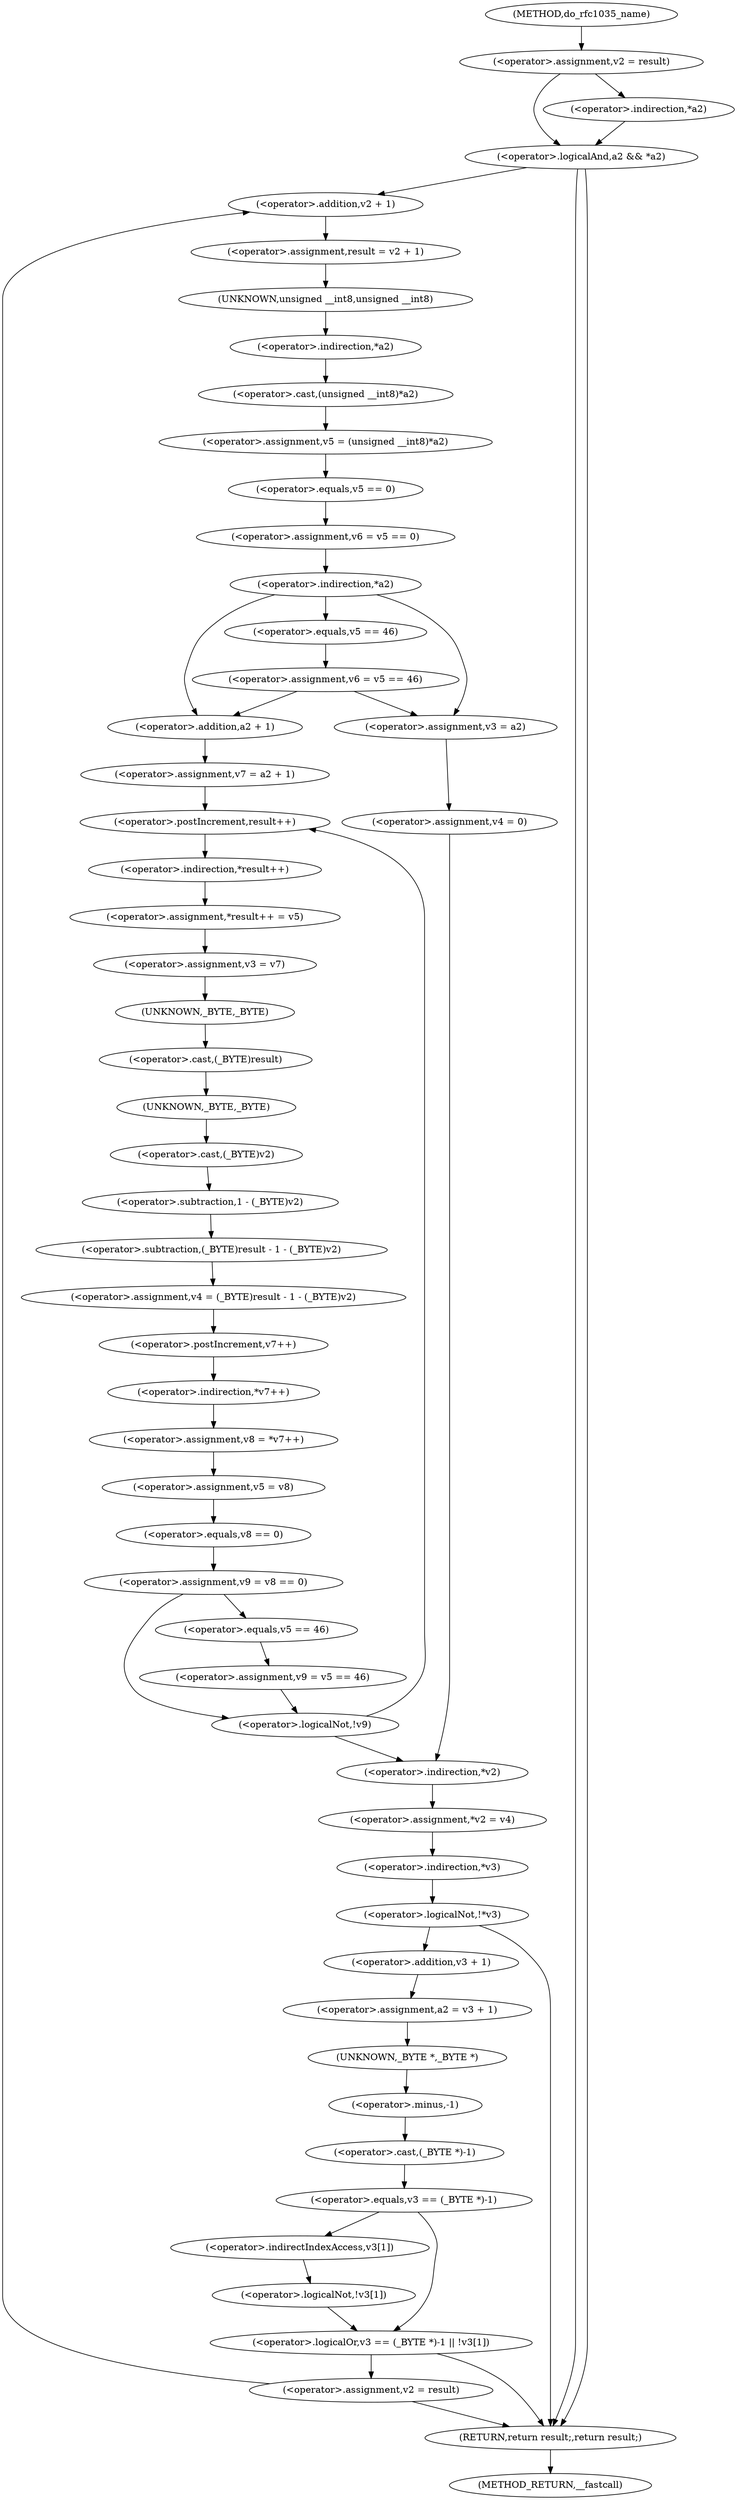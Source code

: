 digraph do_rfc1035_name {  
"1000121" [label = "(<operator>.assignment,v2 = result)" ]
"1000125" [label = "(<operator>.logicalAnd,a2 && *a2)" ]
"1000127" [label = "(<operator>.indirection,*a2)" ]
"1000133" [label = "(<operator>.assignment,result = v2 + 1)" ]
"1000135" [label = "(<operator>.addition,v2 + 1)" ]
"1000138" [label = "(<operator>.assignment,v5 = (unsigned __int8)*a2)" ]
"1000140" [label = "(<operator>.cast,(unsigned __int8)*a2)" ]
"1000141" [label = "(UNKNOWN,unsigned __int8,unsigned __int8)" ]
"1000142" [label = "(<operator>.indirection,*a2)" ]
"1000144" [label = "(<operator>.assignment,v6 = v5 == 0)" ]
"1000146" [label = "(<operator>.equals,v5 == 0)" ]
"1000150" [label = "(<operator>.indirection,*a2)" ]
"1000152" [label = "(<operator>.assignment,v6 = v5 == 46)" ]
"1000154" [label = "(<operator>.equals,v5 == 46)" ]
"1000160" [label = "(<operator>.assignment,v3 = a2)" ]
"1000163" [label = "(<operator>.assignment,v4 = 0)" ]
"1000168" [label = "(<operator>.assignment,v7 = a2 + 1)" ]
"1000170" [label = "(<operator>.addition,a2 + 1)" ]
"1000175" [label = "(<operator>.assignment,*result++ = v5)" ]
"1000176" [label = "(<operator>.indirection,*result++)" ]
"1000177" [label = "(<operator>.postIncrement,result++)" ]
"1000180" [label = "(<operator>.assignment,v3 = v7)" ]
"1000183" [label = "(<operator>.assignment,v4 = (_BYTE)result - 1 - (_BYTE)v2)" ]
"1000185" [label = "(<operator>.subtraction,(_BYTE)result - 1 - (_BYTE)v2)" ]
"1000186" [label = "(<operator>.cast,(_BYTE)result)" ]
"1000187" [label = "(UNKNOWN,_BYTE,_BYTE)" ]
"1000189" [label = "(<operator>.subtraction,1 - (_BYTE)v2)" ]
"1000191" [label = "(<operator>.cast,(_BYTE)v2)" ]
"1000192" [label = "(UNKNOWN,_BYTE,_BYTE)" ]
"1000194" [label = "(<operator>.assignment,v8 = *v7++)" ]
"1000196" [label = "(<operator>.indirection,*v7++)" ]
"1000197" [label = "(<operator>.postIncrement,v7++)" ]
"1000199" [label = "(<operator>.assignment,v5 = v8)" ]
"1000202" [label = "(<operator>.assignment,v9 = v8 == 0)" ]
"1000204" [label = "(<operator>.equals,v8 == 0)" ]
"1000209" [label = "(<operator>.assignment,v9 = v5 == 46)" ]
"1000211" [label = "(<operator>.equals,v5 == 46)" ]
"1000214" [label = "(<operator>.logicalNot,!v9)" ]
"1000216" [label = "(<operator>.assignment,*v2 = v4)" ]
"1000217" [label = "(<operator>.indirection,*v2)" ]
"1000221" [label = "(<operator>.logicalNot,!*v3)" ]
"1000222" [label = "(<operator>.indirection,*v3)" ]
"1000225" [label = "(<operator>.assignment,a2 = v3 + 1)" ]
"1000227" [label = "(<operator>.addition,v3 + 1)" ]
"1000231" [label = "(<operator>.logicalOr,v3 == (_BYTE *)-1 || !v3[1])" ]
"1000232" [label = "(<operator>.equals,v3 == (_BYTE *)-1)" ]
"1000234" [label = "(<operator>.cast,(_BYTE *)-1)" ]
"1000235" [label = "(UNKNOWN,_BYTE *,_BYTE *)" ]
"1000236" [label = "(<operator>.minus,-1)" ]
"1000238" [label = "(<operator>.logicalNot,!v3[1])" ]
"1000239" [label = "(<operator>.indirectIndexAccess,v3[1])" ]
"1000243" [label = "(<operator>.assignment,v2 = result)" ]
"1000246" [label = "(RETURN,return result;,return result;)" ]
"1000109" [label = "(METHOD,do_rfc1035_name)" ]
"1000248" [label = "(METHOD_RETURN,__fastcall)" ]
  "1000121" -> "1000125" 
  "1000121" -> "1000127" 
  "1000125" -> "1000135" 
  "1000125" -> "1000246" 
  "1000125" -> "1000246" 
  "1000127" -> "1000125" 
  "1000133" -> "1000141" 
  "1000135" -> "1000133" 
  "1000138" -> "1000146" 
  "1000140" -> "1000138" 
  "1000141" -> "1000142" 
  "1000142" -> "1000140" 
  "1000144" -> "1000150" 
  "1000146" -> "1000144" 
  "1000150" -> "1000154" 
  "1000150" -> "1000160" 
  "1000150" -> "1000170" 
  "1000152" -> "1000160" 
  "1000152" -> "1000170" 
  "1000154" -> "1000152" 
  "1000160" -> "1000163" 
  "1000163" -> "1000217" 
  "1000168" -> "1000177" 
  "1000170" -> "1000168" 
  "1000175" -> "1000180" 
  "1000176" -> "1000175" 
  "1000177" -> "1000176" 
  "1000180" -> "1000187" 
  "1000183" -> "1000197" 
  "1000185" -> "1000183" 
  "1000186" -> "1000192" 
  "1000187" -> "1000186" 
  "1000189" -> "1000185" 
  "1000191" -> "1000189" 
  "1000192" -> "1000191" 
  "1000194" -> "1000199" 
  "1000196" -> "1000194" 
  "1000197" -> "1000196" 
  "1000199" -> "1000204" 
  "1000202" -> "1000214" 
  "1000202" -> "1000211" 
  "1000204" -> "1000202" 
  "1000209" -> "1000214" 
  "1000211" -> "1000209" 
  "1000214" -> "1000177" 
  "1000214" -> "1000217" 
  "1000216" -> "1000222" 
  "1000217" -> "1000216" 
  "1000221" -> "1000246" 
  "1000221" -> "1000227" 
  "1000222" -> "1000221" 
  "1000225" -> "1000235" 
  "1000227" -> "1000225" 
  "1000231" -> "1000246" 
  "1000231" -> "1000243" 
  "1000232" -> "1000231" 
  "1000232" -> "1000239" 
  "1000234" -> "1000232" 
  "1000235" -> "1000236" 
  "1000236" -> "1000234" 
  "1000238" -> "1000231" 
  "1000239" -> "1000238" 
  "1000243" -> "1000135" 
  "1000243" -> "1000246" 
  "1000246" -> "1000248" 
  "1000109" -> "1000121" 
}
